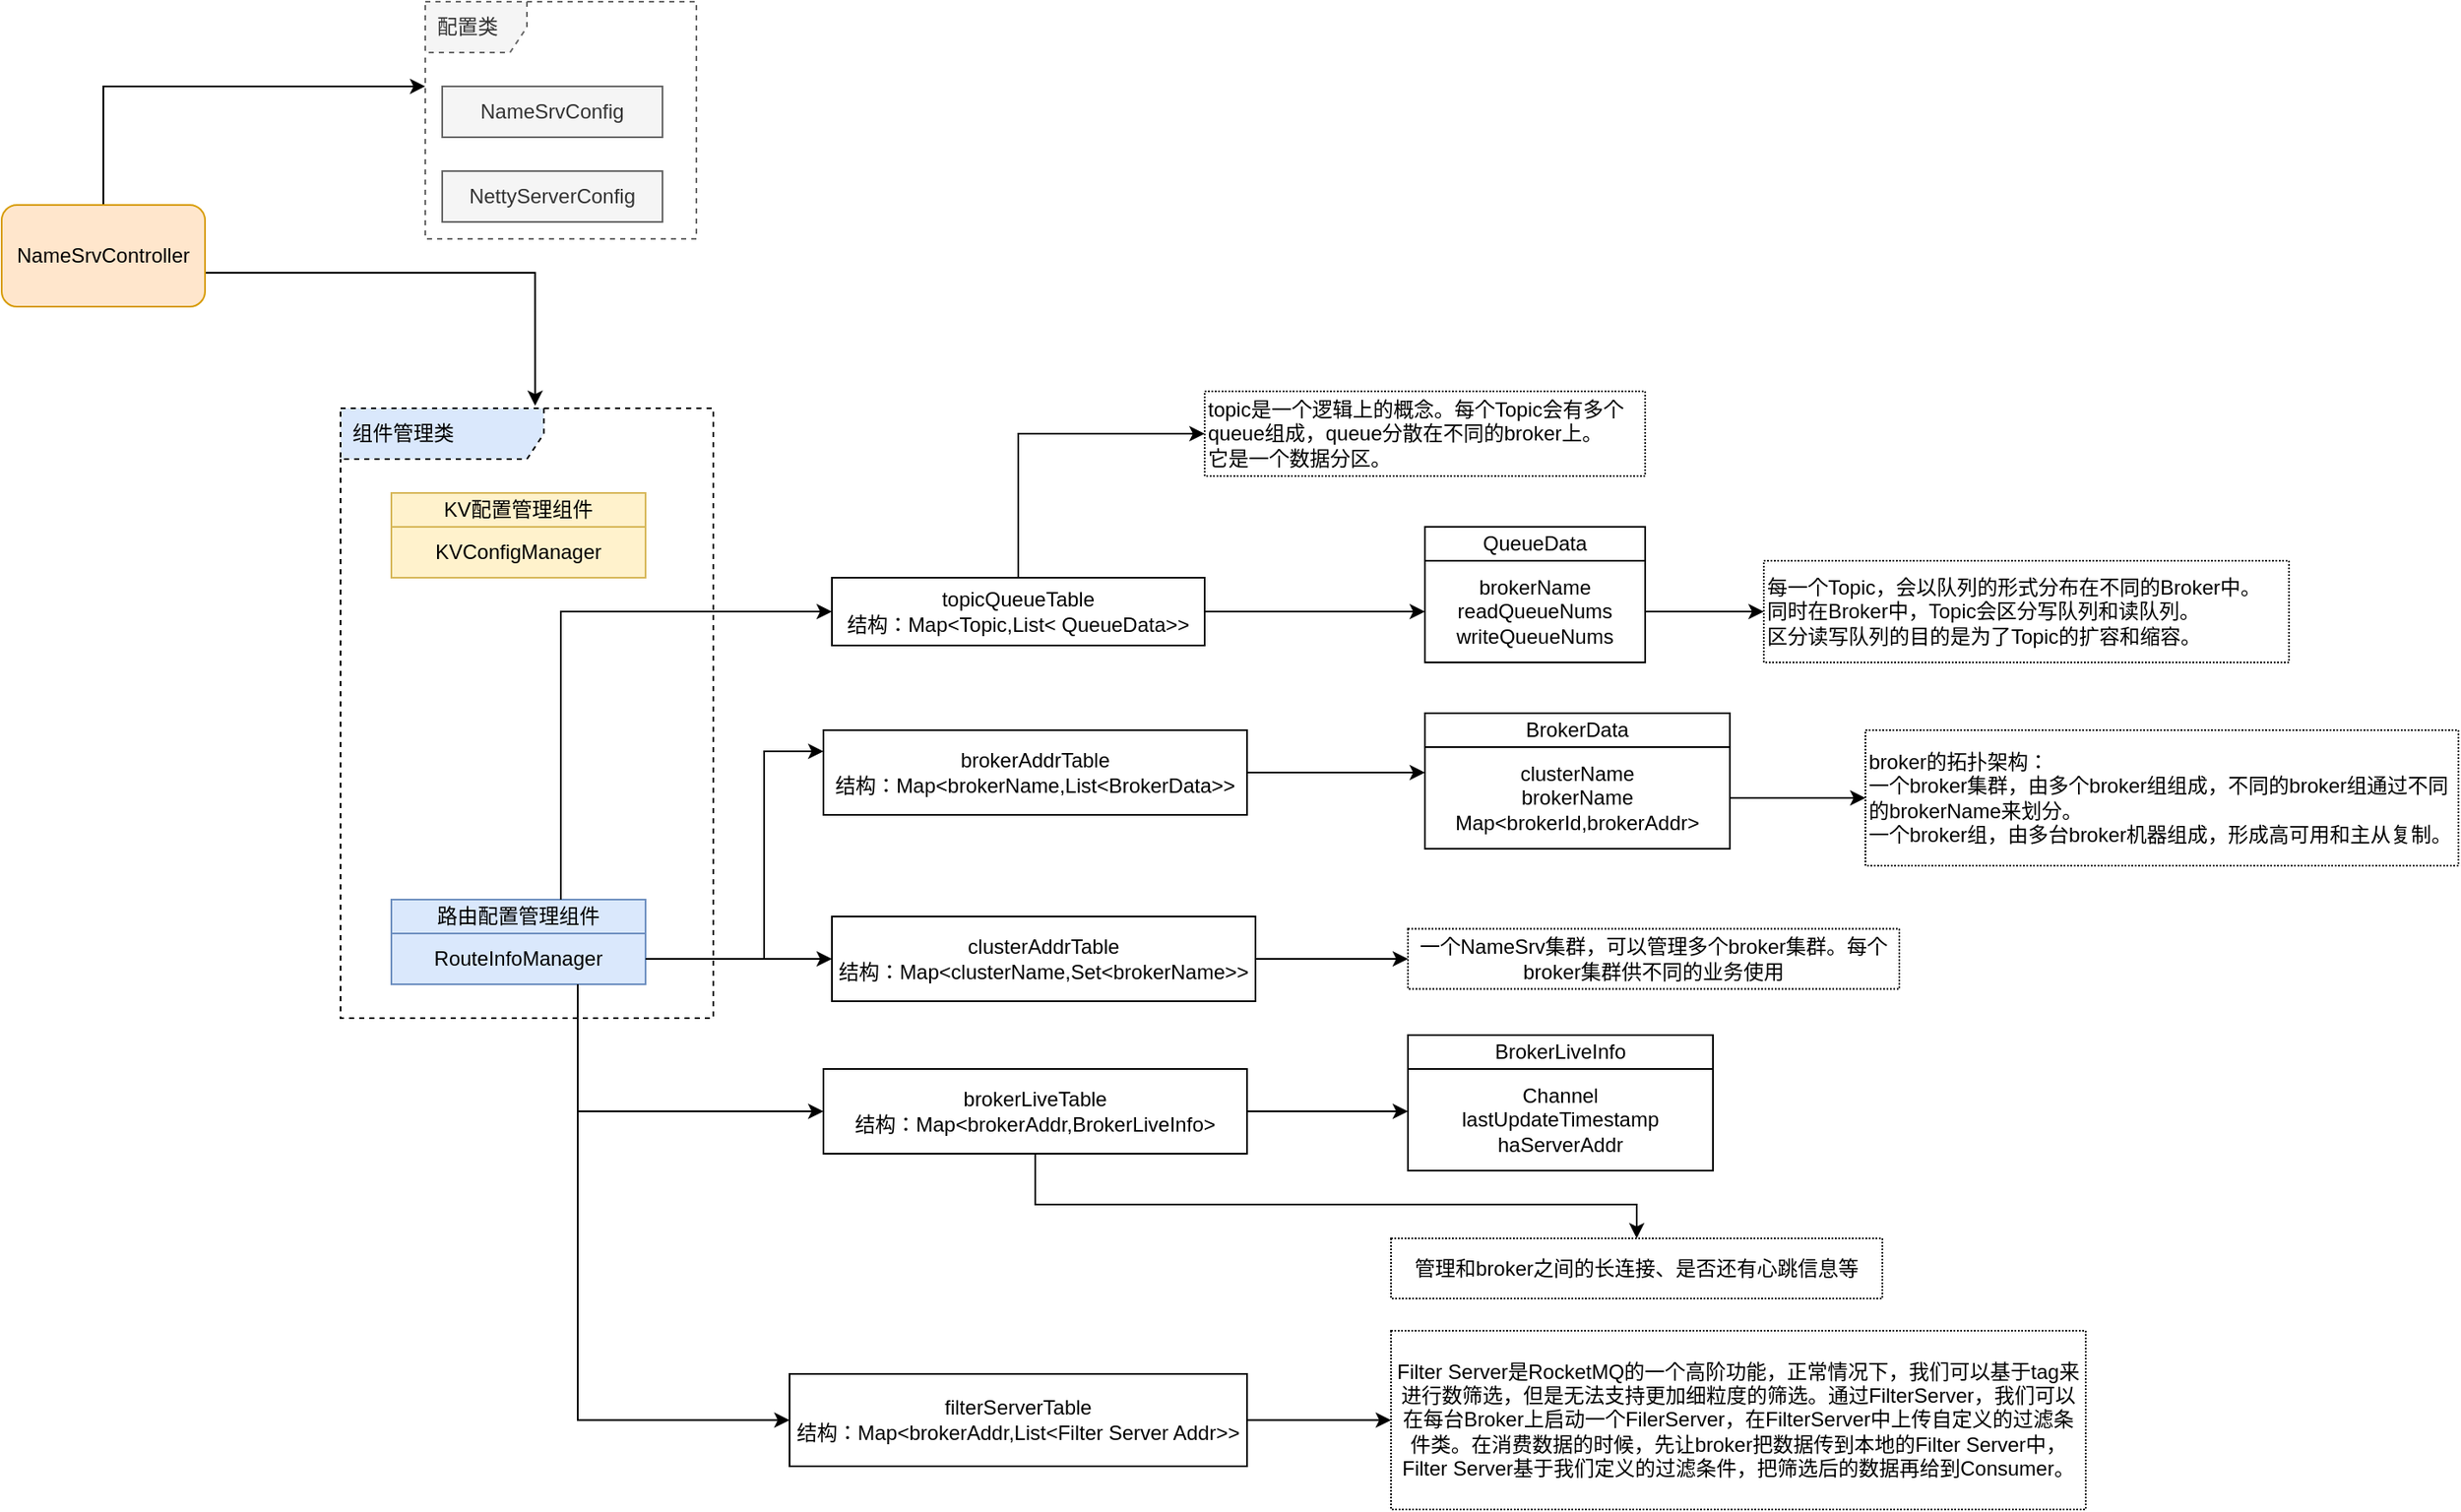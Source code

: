 <mxfile version="20.0.1" type="github" pages="2"><diagram id="wUIe8mJwas9haFbdkOFD" name="RouteInfoManager结构"><mxGraphModel dx="1527" dy="952" grid="1" gridSize="10" guides="1" tooltips="1" connect="1" arrows="1" fold="1" page="1" pageScale="1" pageWidth="4681" pageHeight="3300" math="0" shadow="0"><root><mxCell id="0"/><mxCell id="1" parent="0"/><mxCell id="9qpIoXIW9haDFXvM1KQP-30" value="组件管理类" style="shape=umlFrame;whiteSpace=wrap;html=1;width=120;height=30;boundedLbl=1;verticalAlign=middle;align=left;spacingLeft=5;strokeColor=#000000;fillColor=#dae8fc;dashed=1;" vertex="1" parent="1"><mxGeometry x="380" y="460" width="220" height="360" as="geometry"/></mxCell><mxCell id="9qpIoXIW9haDFXvM1KQP-1" style="edgeStyle=orthogonalEdgeStyle;rounded=0;orthogonalLoop=1;jettySize=auto;html=1;entryX=0;entryY=0.357;entryDx=0;entryDy=0;entryPerimeter=0;" edge="1" parent="1" source="s-idyPbzvVlncBuHliUa-1" target="s-idyPbzvVlncBuHliUa-13"><mxGeometry relative="1" as="geometry"><Array as="points"><mxPoint x="240" y="270"/></Array></mxGeometry></mxCell><mxCell id="6wlQWtySqtWSVoqvRurm-1" style="edgeStyle=orthogonalEdgeStyle;rounded=0;orthogonalLoop=1;jettySize=auto;html=1;entryX=0.522;entryY=-0.004;entryDx=0;entryDy=0;entryPerimeter=0;" edge="1" parent="1" source="s-idyPbzvVlncBuHliUa-1" target="9qpIoXIW9haDFXvM1KQP-30"><mxGeometry relative="1" as="geometry"><Array as="points"><mxPoint x="495" y="380"/></Array></mxGeometry></mxCell><mxCell id="s-idyPbzvVlncBuHliUa-1" value="NameSrvController" style="rounded=1;whiteSpace=wrap;html=1;fillColor=#ffe6cc;strokeColor=#d79b00;" parent="1" vertex="1"><mxGeometry x="180" y="340" width="120" height="60" as="geometry"/></mxCell><mxCell id="s-idyPbzvVlncBuHliUa-10" value="" style="group;fillColor=#fff2cc;strokeColor=#d6b656;" parent="1" vertex="1" connectable="0"><mxGeometry x="410" y="510" width="150" height="50" as="geometry"/></mxCell><mxCell id="s-idyPbzvVlncBuHliUa-7" value="&lt;span style=&quot;&quot;&gt;KV配置管理组件&lt;/span&gt;" style="rounded=0;whiteSpace=wrap;html=1;fillColor=#fff2cc;strokeColor=#d6b656;" parent="s-idyPbzvVlncBuHliUa-10" vertex="1"><mxGeometry width="150" height="20" as="geometry"/></mxCell><mxCell id="s-idyPbzvVlncBuHliUa-9" value="&lt;span style=&quot;&quot;&gt;KVConfigManager&lt;/span&gt;" style="rounded=0;whiteSpace=wrap;html=1;fillColor=#fff2cc;strokeColor=#d6b656;" parent="s-idyPbzvVlncBuHliUa-10" vertex="1"><mxGeometry y="20" width="150" height="30" as="geometry"/></mxCell><mxCell id="s-idyPbzvVlncBuHliUa-11" value="NameSrvConfig" style="rounded=0;whiteSpace=wrap;html=1;fillColor=#f5f5f5;fontColor=#333333;strokeColor=#666666;" parent="1" vertex="1"><mxGeometry x="440" y="270" width="130" height="30" as="geometry"/></mxCell><mxCell id="s-idyPbzvVlncBuHliUa-12" value="NettyServerConfig" style="rounded=0;whiteSpace=wrap;html=1;fillColor=#f5f5f5;fontColor=#333333;strokeColor=#666666;" parent="1" vertex="1"><mxGeometry x="440" y="320" width="130" height="30" as="geometry"/></mxCell><mxCell id="s-idyPbzvVlncBuHliUa-13" value="配置类" style="shape=umlFrame;whiteSpace=wrap;html=1;width=60;height=30;boundedLbl=1;verticalAlign=middle;align=left;spacingLeft=5;fillColor=#f5f5f5;fontColor=#333333;strokeColor=#666666;dashed=1;" parent="1" vertex="1"><mxGeometry x="430" y="220" width="160" height="140" as="geometry"/></mxCell><mxCell id="s-idyPbzvVlncBuHliUa-15" value="" style="group;fillColor=#fff2cc;strokeColor=#d6b656;" parent="1" vertex="1" connectable="0"><mxGeometry x="410" y="750" width="150" height="50" as="geometry"/></mxCell><mxCell id="s-idyPbzvVlncBuHliUa-16" value="路由配置管理组件" style="rounded=0;whiteSpace=wrap;html=1;fillColor=#dae8fc;strokeColor=#6c8ebf;" parent="s-idyPbzvVlncBuHliUa-15" vertex="1"><mxGeometry width="150" height="20" as="geometry"/></mxCell><mxCell id="s-idyPbzvVlncBuHliUa-17" value="&lt;span style=&quot;&quot;&gt;RouteInfoManager&lt;/span&gt;" style="rounded=0;whiteSpace=wrap;html=1;fillColor=#dae8fc;strokeColor=#6c8ebf;" parent="s-idyPbzvVlncBuHliUa-15" vertex="1"><mxGeometry y="20" width="150" height="30" as="geometry"/></mxCell><mxCell id="s-idyPbzvVlncBuHliUa-22" style="edgeStyle=orthogonalEdgeStyle;rounded=0;orthogonalLoop=1;jettySize=auto;html=1;entryX=0;entryY=0.5;entryDx=0;entryDy=0;" parent="1" source="s-idyPbzvVlncBuHliUa-20" target="s-idyPbzvVlncBuHliUa-21" edge="1"><mxGeometry relative="1" as="geometry"/></mxCell><mxCell id="s-idyPbzvVlncBuHliUa-29" style="edgeStyle=orthogonalEdgeStyle;rounded=0;orthogonalLoop=1;jettySize=auto;html=1;entryX=0;entryY=0.5;entryDx=0;entryDy=0;" parent="1" source="s-idyPbzvVlncBuHliUa-20" target="s-idyPbzvVlncBuHliUa-27" edge="1"><mxGeometry relative="1" as="geometry"/></mxCell><mxCell id="s-idyPbzvVlncBuHliUa-20" value="topicQueueTable&lt;br&gt;结构：Map&amp;lt;Topic,List&amp;lt;&amp;nbsp;QueueData&amp;gt;&amp;gt;" style="rounded=0;whiteSpace=wrap;html=1;align=center;" parent="1" vertex="1"><mxGeometry x="670" y="560" width="220" height="40" as="geometry"/></mxCell><mxCell id="s-idyPbzvVlncBuHliUa-21" value="topic是一个逻辑上的概念。每个Topic会有多个queue组成，queue分散在不同的broker上。&lt;br&gt;它是一个数据分区。" style="text;html=1;strokeColor=default;fillColor=none;align=left;verticalAlign=middle;whiteSpace=wrap;rounded=0;dashed=1;dashPattern=1 1;" parent="1" vertex="1"><mxGeometry x="890" y="450" width="260" height="50" as="geometry"/></mxCell><mxCell id="s-idyPbzvVlncBuHliUa-28" value="" style="group" parent="1" vertex="1" connectable="0"><mxGeometry x="1020" y="530" width="130" height="80" as="geometry"/></mxCell><mxCell id="s-idyPbzvVlncBuHliUa-25" value="QueueData" style="rounded=0;whiteSpace=wrap;html=1;strokeColor=default;" parent="s-idyPbzvVlncBuHliUa-28" vertex="1"><mxGeometry width="130" height="20" as="geometry"/></mxCell><mxCell id="s-idyPbzvVlncBuHliUa-27" value="brokerName&lt;br&gt;readQueueNums&lt;br&gt;writeQueueNums" style="rounded=0;whiteSpace=wrap;html=1;strokeColor=default;" parent="s-idyPbzvVlncBuHliUa-28" vertex="1"><mxGeometry y="20" width="130" height="60" as="geometry"/></mxCell><mxCell id="s-idyPbzvVlncBuHliUa-30" value="每一个Topic，会以队列的形式分布在不同的Broker中。&lt;br&gt;同时在Broker中，Topic会区分写队列和读队列。&lt;br&gt;区分读写队列的目的是为了Topic的扩容和缩容。" style="text;html=1;strokeColor=default;fillColor=none;align=left;verticalAlign=middle;whiteSpace=wrap;rounded=0;dashed=1;dashPattern=1 1;" parent="1" vertex="1"><mxGeometry x="1220" y="550" width="310" height="60" as="geometry"/></mxCell><mxCell id="s-idyPbzvVlncBuHliUa-31" style="edgeStyle=orthogonalEdgeStyle;rounded=0;orthogonalLoop=1;jettySize=auto;html=1;entryX=0;entryY=0.5;entryDx=0;entryDy=0;" parent="1" source="s-idyPbzvVlncBuHliUa-27" target="s-idyPbzvVlncBuHliUa-30" edge="1"><mxGeometry relative="1" as="geometry"/></mxCell><mxCell id="9qpIoXIW9haDFXvM1KQP-14" style="edgeStyle=orthogonalEdgeStyle;rounded=0;orthogonalLoop=1;jettySize=auto;html=1;entryX=0;entryY=0.25;entryDx=0;entryDy=0;" edge="1" parent="1" source="s-idyPbzvVlncBuHliUa-33" target="s-idyPbzvVlncBuHliUa-36"><mxGeometry relative="1" as="geometry"/></mxCell><mxCell id="s-idyPbzvVlncBuHliUa-33" value="brokerAddrTable&lt;br&gt;结构：Map&amp;lt;brokerName,List&amp;lt;BrokerData&amp;gt;&amp;gt;" style="rounded=0;whiteSpace=wrap;html=1;align=center;" parent="1" vertex="1"><mxGeometry x="665" y="650" width="250" height="50" as="geometry"/></mxCell><mxCell id="s-idyPbzvVlncBuHliUa-34" value="" style="group" parent="1" vertex="1" connectable="0"><mxGeometry x="1020" y="640" width="180" height="80" as="geometry"/></mxCell><mxCell id="s-idyPbzvVlncBuHliUa-35" value="BrokerData" style="rounded=0;whiteSpace=wrap;html=1;strokeColor=default;" parent="s-idyPbzvVlncBuHliUa-34" vertex="1"><mxGeometry width="180" height="20" as="geometry"/></mxCell><mxCell id="s-idyPbzvVlncBuHliUa-36" value="clusterName&lt;br&gt;brokerName&lt;br&gt;Map&amp;lt;brokerId,brokerAddr&amp;gt;" style="rounded=0;whiteSpace=wrap;html=1;strokeColor=default;" parent="s-idyPbzvVlncBuHliUa-34" vertex="1"><mxGeometry y="20" width="180" height="60" as="geometry"/></mxCell><mxCell id="s-idyPbzvVlncBuHliUa-39" value="broker的拓扑架构：&lt;br&gt;一个broker集群，由多个broker组组成，不同的broker组通过不同的brokerName来划分。&lt;br&gt;一个broker组，由多台broker机器组成，形成高可用和主从复制。" style="text;html=1;strokeColor=default;fillColor=none;align=left;verticalAlign=middle;whiteSpace=wrap;rounded=0;dashed=1;dashPattern=1 1;" parent="1" vertex="1"><mxGeometry x="1280" y="650" width="350" height="80" as="geometry"/></mxCell><mxCell id="s-idyPbzvVlncBuHliUa-40" style="edgeStyle=orthogonalEdgeStyle;rounded=0;orthogonalLoop=1;jettySize=auto;html=1;entryX=0;entryY=0.5;entryDx=0;entryDy=0;" parent="1" source="s-idyPbzvVlncBuHliUa-36" target="s-idyPbzvVlncBuHliUa-39" edge="1"><mxGeometry relative="1" as="geometry"/></mxCell><mxCell id="9qpIoXIW9haDFXvM1KQP-5" style="edgeStyle=orthogonalEdgeStyle;rounded=0;orthogonalLoop=1;jettySize=auto;html=1;entryX=0;entryY=0.5;entryDx=0;entryDy=0;" edge="1" parent="1" source="9qpIoXIW9haDFXvM1KQP-2" target="9qpIoXIW9haDFXvM1KQP-3"><mxGeometry relative="1" as="geometry"/></mxCell><mxCell id="9qpIoXIW9haDFXvM1KQP-2" value="clusterAddrTable&lt;br&gt;结构：Map&amp;lt;clusterName,Set&amp;lt;brokerName&amp;gt;&amp;gt;" style="rounded=0;whiteSpace=wrap;html=1;align=center;" vertex="1" parent="1"><mxGeometry x="670" y="760" width="250" height="50" as="geometry"/></mxCell><mxCell id="9qpIoXIW9haDFXvM1KQP-3" value="一个NameSrv集群，可以管理多个broker集群。每个broker集群供不同的业务使用" style="text;html=1;strokeColor=default;fillColor=none;align=center;verticalAlign=middle;whiteSpace=wrap;rounded=0;dashed=1;dashPattern=1 1;" vertex="1" parent="1"><mxGeometry x="1010" y="767.25" width="290" height="35.5" as="geometry"/></mxCell><mxCell id="9qpIoXIW9haDFXvM1KQP-15" style="edgeStyle=orthogonalEdgeStyle;rounded=0;orthogonalLoop=1;jettySize=auto;html=1;exitX=1;exitY=0.5;exitDx=0;exitDy=0;" edge="1" parent="1" source="9qpIoXIW9haDFXvM1KQP-6"><mxGeometry relative="1" as="geometry"><mxPoint x="1010" y="875.059" as="targetPoint"/></mxGeometry></mxCell><mxCell id="9qpIoXIW9haDFXvM1KQP-19" style="edgeStyle=orthogonalEdgeStyle;rounded=0;orthogonalLoop=1;jettySize=auto;html=1;" edge="1" parent="1" source="9qpIoXIW9haDFXvM1KQP-6" target="9qpIoXIW9haDFXvM1KQP-7"><mxGeometry relative="1" as="geometry"><Array as="points"><mxPoint x="790" y="930"/><mxPoint x="1145" y="930"/></Array></mxGeometry></mxCell><mxCell id="9qpIoXIW9haDFXvM1KQP-6" value="brokerLiveTable&lt;br&gt;结构：Map&amp;lt;brokerAddr,BrokerLiveInfo&amp;gt;" style="rounded=0;whiteSpace=wrap;html=1;align=center;" vertex="1" parent="1"><mxGeometry x="665" y="850" width="250" height="50" as="geometry"/></mxCell><mxCell id="9qpIoXIW9haDFXvM1KQP-7" value="管理和broker之间的长连接、是否还有心跳信息等" style="text;html=1;strokeColor=default;fillColor=none;align=center;verticalAlign=middle;whiteSpace=wrap;rounded=0;dashed=1;dashPattern=1 1;" vertex="1" parent="1"><mxGeometry x="1000" y="950" width="290" height="35.5" as="geometry"/></mxCell><mxCell id="9qpIoXIW9haDFXvM1KQP-9" value="" style="group" vertex="1" connectable="0" parent="1"><mxGeometry x="1010" y="830" width="180" height="80" as="geometry"/></mxCell><mxCell id="9qpIoXIW9haDFXvM1KQP-10" value="BrokerLiveInfo" style="rounded=0;whiteSpace=wrap;html=1;strokeColor=default;" vertex="1" parent="9qpIoXIW9haDFXvM1KQP-9"><mxGeometry width="180" height="20" as="geometry"/></mxCell><mxCell id="9qpIoXIW9haDFXvM1KQP-11" value="Channel&lt;br&gt;lastUpdateTimestamp&lt;br&gt;haServerAddr" style="rounded=0;whiteSpace=wrap;html=1;strokeColor=default;" vertex="1" parent="9qpIoXIW9haDFXvM1KQP-9"><mxGeometry y="20" width="180" height="60" as="geometry"/></mxCell><mxCell id="9qpIoXIW9haDFXvM1KQP-22" style="edgeStyle=orthogonalEdgeStyle;rounded=0;orthogonalLoop=1;jettySize=auto;html=1;exitX=1;exitY=0.5;exitDx=0;exitDy=0;entryX=0;entryY=0.5;entryDx=0;entryDy=0;" edge="1" parent="1" source="9qpIoXIW9haDFXvM1KQP-20" target="9qpIoXIW9haDFXvM1KQP-21"><mxGeometry relative="1" as="geometry"/></mxCell><mxCell id="9qpIoXIW9haDFXvM1KQP-20" value="filterServerTable&lt;br&gt;结构：Map&amp;lt;brokerAddr,List&amp;lt;Filter Server Addr&amp;gt;&amp;gt;" style="rounded=0;whiteSpace=wrap;html=1;align=center;" vertex="1" parent="1"><mxGeometry x="645" y="1030" width="270" height="54.5" as="geometry"/></mxCell><mxCell id="9qpIoXIW9haDFXvM1KQP-21" value="Filter Server是RocketMQ的一个高阶功能，正常情况下，我们可以基于tag来进行数筛选，但是无法支持更加细粒度的筛选。通过FilterServer，我们可以在每台Broker上启动一个FilerServer，在FilterServer中上传自定义的过滤条件类。在消费数据的时候，先让broker把数据传到本地的Filter Server中，Filter Server基于我们定义的过滤条件，把筛选后的数据再给到Consumer。" style="text;html=1;strokeColor=default;fillColor=none;align=center;verticalAlign=middle;whiteSpace=wrap;rounded=0;dashed=1;dashPattern=1 1;" vertex="1" parent="1"><mxGeometry x="1000" y="1004.5" width="410" height="105.5" as="geometry"/></mxCell><mxCell id="9qpIoXIW9haDFXvM1KQP-25" style="edgeStyle=orthogonalEdgeStyle;rounded=0;orthogonalLoop=1;jettySize=auto;html=1;entryX=0;entryY=0.5;entryDx=0;entryDy=0;" edge="1" parent="1" source="s-idyPbzvVlncBuHliUa-16" target="s-idyPbzvVlncBuHliUa-20"><mxGeometry relative="1" as="geometry"><Array as="points"><mxPoint x="510" y="580"/></Array></mxGeometry></mxCell><mxCell id="9qpIoXIW9haDFXvM1KQP-26" style="edgeStyle=orthogonalEdgeStyle;rounded=0;orthogonalLoop=1;jettySize=auto;html=1;entryX=0;entryY=0.25;entryDx=0;entryDy=0;" edge="1" parent="1" source="s-idyPbzvVlncBuHliUa-17" target="s-idyPbzvVlncBuHliUa-33"><mxGeometry relative="1" as="geometry"><Array as="points"><mxPoint x="630" y="785"/><mxPoint x="630" y="662"/></Array></mxGeometry></mxCell><mxCell id="9qpIoXIW9haDFXvM1KQP-27" style="edgeStyle=orthogonalEdgeStyle;rounded=0;orthogonalLoop=1;jettySize=auto;html=1;entryX=0;entryY=0.5;entryDx=0;entryDy=0;" edge="1" parent="1" source="s-idyPbzvVlncBuHliUa-17" target="9qpIoXIW9haDFXvM1KQP-2"><mxGeometry relative="1" as="geometry"/></mxCell><mxCell id="9qpIoXIW9haDFXvM1KQP-28" style="edgeStyle=orthogonalEdgeStyle;rounded=0;orthogonalLoop=1;jettySize=auto;html=1;entryX=0;entryY=0.5;entryDx=0;entryDy=0;" edge="1" parent="1" source="s-idyPbzvVlncBuHliUa-17" target="9qpIoXIW9haDFXvM1KQP-6"><mxGeometry relative="1" as="geometry"><Array as="points"><mxPoint x="520" y="875"/></Array></mxGeometry></mxCell><mxCell id="9qpIoXIW9haDFXvM1KQP-29" style="edgeStyle=orthogonalEdgeStyle;rounded=0;orthogonalLoop=1;jettySize=auto;html=1;entryX=0;entryY=0.5;entryDx=0;entryDy=0;" edge="1" parent="1" source="s-idyPbzvVlncBuHliUa-17" target="9qpIoXIW9haDFXvM1KQP-20"><mxGeometry relative="1" as="geometry"><Array as="points"><mxPoint x="520" y="1057"/></Array></mxGeometry></mxCell></root></mxGraphModel></diagram><diagram id="k0KbqB3zZJxyXm0jrGa-" name="第 2 页"><mxGraphModel dx="1298" dy="809" grid="1" gridSize="10" guides="1" tooltips="1" connect="1" arrows="1" fold="1" page="1" pageScale="1" pageWidth="4681" pageHeight="3300" math="0" shadow="0"><root><mxCell id="0"/><mxCell id="1" parent="0"/><mxCell id="_yIPhj9rPNJ6-8pi759T-10" value="" style="rounded=0;whiteSpace=wrap;html=1;strokeColor=#666666;fillColor=#f5f5f5;fontColor=#333333;" vertex="1" parent="1"><mxGeometry x="310" y="90" width="510" height="260" as="geometry"/></mxCell><mxCell id="_yIPhj9rPNJ6-8pi759T-3" value="" style="rounded=0;whiteSpace=wrap;html=1;strokeColor=#000000;" vertex="1" parent="1"><mxGeometry x="370" y="150" width="160" height="170" as="geometry"/></mxCell><mxCell id="_yIPhj9rPNJ6-8pi759T-15" style="edgeStyle=orthogonalEdgeStyle;rounded=0;orthogonalLoop=1;jettySize=auto;html=1;entryX=0;entryY=0.75;entryDx=0;entryDy=0;" edge="1" parent="1" source="_yIPhj9rPNJ6-8pi759T-1" target="_yIPhj9rPNJ6-8pi759T-12"><mxGeometry relative="1" as="geometry"><Array as="points"><mxPoint x="250" y="205"/><mxPoint x="250" y="570"/></Array></mxGeometry></mxCell><mxCell id="J4hqYVQZzS8hGBHsrGP5-1" value="broker注册" style="edgeLabel;html=1;align=center;verticalAlign=middle;resizable=0;points=[];" vertex="1" connectable="0" parent="_yIPhj9rPNJ6-8pi759T-15"><mxGeometry x="-0.245" y="1" relative="1" as="geometry"><mxPoint as="offset"/></mxGeometry></mxCell><mxCell id="_yIPhj9rPNJ6-8pi759T-1" value="broker A1&lt;br&gt;master" style="rounded=0;whiteSpace=wrap;html=1;strokeColor=#6c8ebf;fillColor=#dae8fc;" vertex="1" parent="1"><mxGeometry x="390" y="180" width="120" height="50" as="geometry"/></mxCell><mxCell id="_yIPhj9rPNJ6-8pi759T-16" style="edgeStyle=orthogonalEdgeStyle;rounded=0;orthogonalLoop=1;jettySize=auto;html=1;" edge="1" parent="1" source="_yIPhj9rPNJ6-8pi759T-2" target="_yIPhj9rPNJ6-8pi759T-12"><mxGeometry relative="1" as="geometry"/></mxCell><mxCell id="J4hqYVQZzS8hGBHsrGP5-2" value="broker注册" style="edgeLabel;html=1;align=center;verticalAlign=middle;resizable=0;points=[];" vertex="1" connectable="0" parent="_yIPhj9rPNJ6-8pi759T-16"><mxGeometry x="-0.29" y="-1" relative="1" as="geometry"><mxPoint y="1" as="offset"/></mxGeometry></mxCell><mxCell id="_yIPhj9rPNJ6-8pi759T-2" value="broker A2&lt;br&gt;slave" style="rounded=0;whiteSpace=wrap;html=1;strokeColor=#d6b656;fillColor=#fff2cc;" vertex="1" parent="1"><mxGeometry x="390" y="250" width="120" height="50" as="geometry"/></mxCell><mxCell id="_yIPhj9rPNJ6-8pi759T-4" value="broker-a" style="text;html=1;strokeColor=none;fillColor=none;align=center;verticalAlign=middle;whiteSpace=wrap;rounded=0;" vertex="1" parent="1"><mxGeometry x="420" y="150" width="60" height="30" as="geometry"/></mxCell><mxCell id="_yIPhj9rPNJ6-8pi759T-6" value="" style="rounded=0;whiteSpace=wrap;html=1;strokeColor=#000000;" vertex="1" parent="1"><mxGeometry x="620" y="150" width="160" height="170" as="geometry"/></mxCell><mxCell id="_yIPhj9rPNJ6-8pi759T-19" style="edgeStyle=orthogonalEdgeStyle;rounded=0;orthogonalLoop=1;jettySize=auto;html=1;entryX=1.015;entryY=0.625;entryDx=0;entryDy=0;entryPerimeter=0;" edge="1" parent="1" source="_yIPhj9rPNJ6-8pi759T-7" target="_yIPhj9rPNJ6-8pi759T-12"><mxGeometry relative="1" as="geometry"><Array as="points"><mxPoint x="940" y="205"/><mxPoint x="940" y="560"/></Array></mxGeometry></mxCell><mxCell id="J4hqYVQZzS8hGBHsrGP5-4" value="broker注册" style="edgeLabel;html=1;align=center;verticalAlign=middle;resizable=0;points=[];" vertex="1" connectable="0" parent="_yIPhj9rPNJ6-8pi759T-19"><mxGeometry x="-0.179" y="1" relative="1" as="geometry"><mxPoint x="-61" y="-198" as="offset"/></mxGeometry></mxCell><mxCell id="_yIPhj9rPNJ6-8pi759T-7" value="broker B1&lt;br&gt;master" style="rounded=0;whiteSpace=wrap;html=1;strokeColor=#6c8ebf;fillColor=#dae8fc;" vertex="1" parent="1"><mxGeometry x="640" y="180" width="120" height="50" as="geometry"/></mxCell><mxCell id="_yIPhj9rPNJ6-8pi759T-21" style="edgeStyle=orthogonalEdgeStyle;rounded=0;orthogonalLoop=1;jettySize=auto;html=1;" edge="1" parent="1" source="_yIPhj9rPNJ6-8pi759T-8"><mxGeometry relative="1" as="geometry"><mxPoint x="700" y="560" as="targetPoint"/></mxGeometry></mxCell><mxCell id="J4hqYVQZzS8hGBHsrGP5-3" value="broker注册" style="edgeLabel;html=1;align=center;verticalAlign=middle;resizable=0;points=[];" vertex="1" connectable="0" parent="_yIPhj9rPNJ6-8pi759T-21"><mxGeometry x="0.389" relative="1" as="geometry"><mxPoint as="offset"/></mxGeometry></mxCell><mxCell id="_yIPhj9rPNJ6-8pi759T-8" value="broker B2&lt;br&gt;slave" style="rounded=0;whiteSpace=wrap;html=1;strokeColor=#d6b656;fillColor=#fff2cc;" vertex="1" parent="1"><mxGeometry x="640" y="250" width="120" height="50" as="geometry"/></mxCell><mxCell id="_yIPhj9rPNJ6-8pi759T-9" value="broker-b" style="text;html=1;strokeColor=none;fillColor=none;align=center;verticalAlign=middle;whiteSpace=wrap;rounded=0;" vertex="1" parent="1"><mxGeometry x="670" y="150" width="60" height="30" as="geometry"/></mxCell><mxCell id="_yIPhj9rPNJ6-8pi759T-11" value="Broker集群&lt;br&gt;clusterName ：DefaultClsuter" style="text;html=1;strokeColor=none;fillColor=none;align=center;verticalAlign=middle;whiteSpace=wrap;rounded=0;" vertex="1" parent="1"><mxGeometry x="480" y="100" width="200" height="30" as="geometry"/></mxCell><mxCell id="_yIPhj9rPNJ6-8pi759T-12" value="" style="rounded=0;whiteSpace=wrap;html=1;strokeColor=#d79b00;fillColor=#ffe6cc;" vertex="1" parent="1"><mxGeometry x="350" y="510" width="200" height="80" as="geometry"/></mxCell><mxCell id="_yIPhj9rPNJ6-8pi759T-13" value="NameServer集群" style="text;html=1;strokeColor=none;fillColor=none;align=center;verticalAlign=middle;whiteSpace=wrap;rounded=0;" vertex="1" parent="1"><mxGeometry x="400" y="540" width="110" height="20" as="geometry"/></mxCell><mxCell id="_yIPhj9rPNJ6-8pi759T-17" value="clusterName：DefaultCluster&lt;br&gt;brokerName：broker-a&lt;br&gt;brokerId:0&lt;br&gt;brokerAddr：IP1" style="text;html=1;strokeColor=default;fillColor=none;align=left;verticalAlign=middle;whiteSpace=wrap;rounded=0;dashed=1;dashPattern=1 1;" vertex="1" parent="1"><mxGeometry x="90" y="350" width="160" height="60" as="geometry"/></mxCell><mxCell id="_yIPhj9rPNJ6-8pi759T-18" value="clusterName：DefaultCluster&lt;br&gt;brokerName：broker-a&lt;br&gt;brokerId:1&lt;br&gt;brokerAddr：IP2" style="text;html=1;strokeColor=default;fillColor=none;align=left;verticalAlign=middle;whiteSpace=wrap;rounded=0;dashed=1;dashPattern=1 1;" vertex="1" parent="1"><mxGeometry x="450" y="400" width="170" height="70" as="geometry"/></mxCell><mxCell id="_yIPhj9rPNJ6-8pi759T-20" value="clusterName：DefaultCluster&lt;br&gt;brokerName：broker-b&lt;br&gt;brkerId:0&lt;br&gt;brokerAddr：IP3" style="text;html=1;strokeColor=default;fillColor=none;align=left;verticalAlign=middle;whiteSpace=wrap;rounded=0;dashed=1;" vertex="1" parent="1"><mxGeometry x="940" y="255" width="210" height="65" as="geometry"/></mxCell><mxCell id="_yIPhj9rPNJ6-8pi759T-22" value="clusterName：DefaultCluster&lt;br&gt;brokerName：broker-b&lt;br&gt;brkerId:1&lt;br&gt;brokerAddr：IP4" style="text;html=1;strokeColor=default;fillColor=none;align=left;verticalAlign=middle;whiteSpace=wrap;rounded=0;dashed=1;" vertex="1" parent="1"><mxGeometry x="700" y="370" width="210" height="65" as="geometry"/></mxCell><mxCell id="J4hqYVQZzS8hGBHsrGP5-10" style="edgeStyle=orthogonalEdgeStyle;rounded=0;orthogonalLoop=1;jettySize=auto;html=1;entryX=0;entryY=0.5;entryDx=0;entryDy=0;" edge="1" parent="1" source="J4hqYVQZzS8hGBHsrGP5-5" target="J4hqYVQZzS8hGBHsrGP5-6"><mxGeometry relative="1" as="geometry"/></mxCell><mxCell id="J4hqYVQZzS8hGBHsrGP5-15" style="edgeStyle=orthogonalEdgeStyle;rounded=0;orthogonalLoop=1;jettySize=auto;html=1;entryX=0;entryY=0.5;entryDx=0;entryDy=0;" edge="1" parent="1" source="J4hqYVQZzS8hGBHsrGP5-5" target="J4hqYVQZzS8hGBHsrGP5-11"><mxGeometry relative="1" as="geometry"><Array as="points"><mxPoint x="195" y="955"/></Array></mxGeometry></mxCell><mxCell id="J4hqYVQZzS8hGBHsrGP5-5" value="Topic" style="rounded=1;whiteSpace=wrap;html=1;strokeColor=#82b366;fillColor=#d5e8d4;" vertex="1" parent="1"><mxGeometry x="120" y="715" width="110" height="40" as="geometry"/></mxCell><mxCell id="J4hqYVQZzS8hGBHsrGP5-6" value="" style="rounded=0;whiteSpace=wrap;html=1;strokeColor=#000000;" vertex="1" parent="1"><mxGeometry x="350" y="650" width="160" height="170" as="geometry"/></mxCell><mxCell id="J4hqYVQZzS8hGBHsrGP5-7" value="broker A1&lt;br&gt;master" style="rounded=0;whiteSpace=wrap;html=1;strokeColor=#6c8ebf;fillColor=#dae8fc;" vertex="1" parent="1"><mxGeometry x="370" y="680" width="120" height="50" as="geometry"/></mxCell><mxCell id="J4hqYVQZzS8hGBHsrGP5-8" value="broker A2&lt;br&gt;slave" style="rounded=0;whiteSpace=wrap;html=1;strokeColor=#d6b656;fillColor=#fff2cc;" vertex="1" parent="1"><mxGeometry x="370" y="750" width="120" height="50" as="geometry"/></mxCell><mxCell id="J4hqYVQZzS8hGBHsrGP5-9" value="broker-a" style="text;html=1;strokeColor=none;fillColor=none;align=center;verticalAlign=middle;whiteSpace=wrap;rounded=0;" vertex="1" parent="1"><mxGeometry x="400" y="650" width="60" height="30" as="geometry"/></mxCell><mxCell id="J4hqYVQZzS8hGBHsrGP5-11" value="" style="rounded=0;whiteSpace=wrap;html=1;strokeColor=#000000;" vertex="1" parent="1"><mxGeometry x="350" y="870" width="160" height="170" as="geometry"/></mxCell><mxCell id="J4hqYVQZzS8hGBHsrGP5-12" value="broker B1&lt;br&gt;master" style="rounded=0;whiteSpace=wrap;html=1;strokeColor=#6c8ebf;fillColor=#dae8fc;" vertex="1" parent="1"><mxGeometry x="370" y="900" width="120" height="50" as="geometry"/></mxCell><mxCell id="J4hqYVQZzS8hGBHsrGP5-13" value="broker B2&lt;br&gt;slave" style="rounded=0;whiteSpace=wrap;html=1;strokeColor=#d6b656;fillColor=#fff2cc;" vertex="1" parent="1"><mxGeometry x="370" y="970" width="120" height="50" as="geometry"/></mxCell><mxCell id="J4hqYVQZzS8hGBHsrGP5-14" value="broker-b" style="text;html=1;strokeColor=none;fillColor=none;align=center;verticalAlign=middle;whiteSpace=wrap;rounded=0;" vertex="1" parent="1"><mxGeometry x="400" y="870" width="60" height="30" as="geometry"/></mxCell><mxCell id="J4hqYVQZzS8hGBHsrGP5-16" value="writeQueueNum&lt;br&gt;readQueueNum" style="text;html=1;strokeColor=none;fillColor=none;align=center;verticalAlign=middle;whiteSpace=wrap;rounded=0;" vertex="1" parent="1"><mxGeometry x="230" y="700" width="120" height="30" as="geometry"/></mxCell><mxCell id="J4hqYVQZzS8hGBHsrGP5-18" value="writeQueueNum&lt;br&gt;readQueueNum" style="text;html=1;strokeColor=none;fillColor=none;align=center;verticalAlign=middle;whiteSpace=wrap;rounded=0;" vertex="1" parent="1"><mxGeometry x="190" y="830" width="120" height="30" as="geometry"/></mxCell></root></mxGraphModel></diagram></mxfile>
